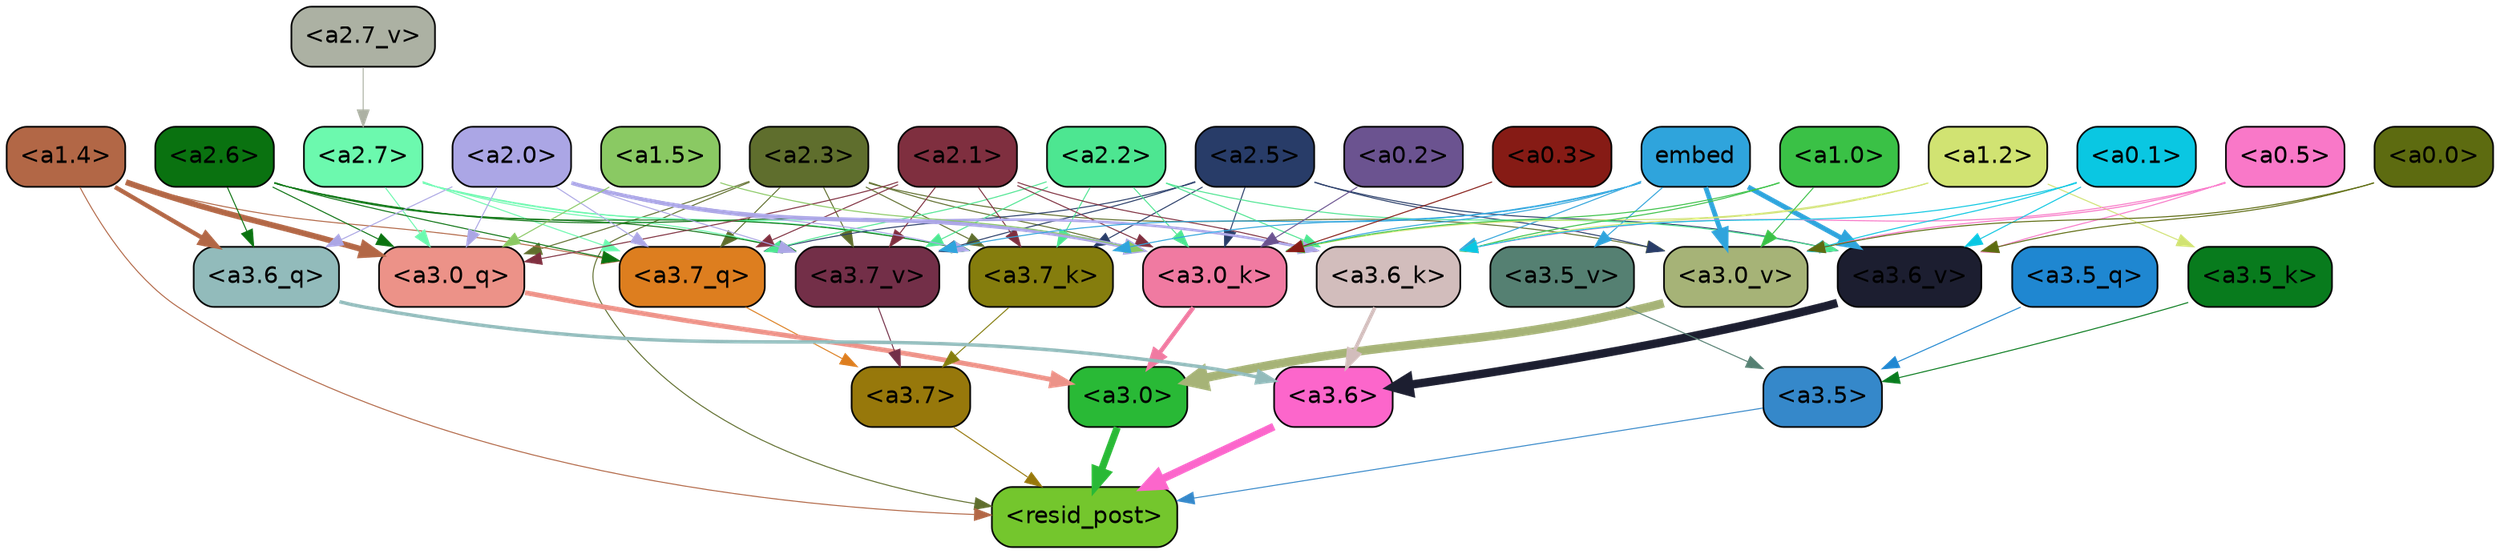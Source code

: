 strict digraph "" {
	graph [bgcolor=transparent,
		layout=dot,
		overlap=false,
		splines=true
	];
	"<a3.7>"	[color=black,
		fillcolor="#97780b",
		fontname=Helvetica,
		shape=box,
		style="filled, rounded"];
	"<resid_post>"	[color=black,
		fillcolor="#74c62d",
		fontname=Helvetica,
		shape=box,
		style="filled, rounded"];
	"<a3.7>" -> "<resid_post>"	[color="#97780b",
		penwidth=0.6];
	"<a3.6>"	[color=black,
		fillcolor="#fc66cb",
		fontname=Helvetica,
		shape=box,
		style="filled, rounded"];
	"<a3.6>" -> "<resid_post>"	[color="#fc66cb",
		penwidth=4.6696330308914185];
	"<a3.5>"	[color=black,
		fillcolor="#3588ca",
		fontname=Helvetica,
		shape=box,
		style="filled, rounded"];
	"<a3.5>" -> "<resid_post>"	[color="#3588ca",
		penwidth=0.6];
	"<a3.0>"	[color=black,
		fillcolor="#29b936",
		fontname=Helvetica,
		shape=box,
		style="filled, rounded"];
	"<a3.0>" -> "<resid_post>"	[color="#29b936",
		penwidth=4.282557368278503];
	"<a2.3>"	[color=black,
		fillcolor="#5f6e2d",
		fontname=Helvetica,
		shape=box,
		style="filled, rounded"];
	"<a2.3>" -> "<resid_post>"	[color="#5f6e2d",
		penwidth=0.6];
	"<a3.7_q>"	[color=black,
		fillcolor="#dd7e1f",
		fontname=Helvetica,
		shape=box,
		style="filled, rounded"];
	"<a2.3>" -> "<a3.7_q>"	[color="#5f6e2d",
		penwidth=0.6];
	"<a3.0_q>"	[color=black,
		fillcolor="#ec9288",
		fontname=Helvetica,
		shape=box,
		style="filled, rounded"];
	"<a2.3>" -> "<a3.0_q>"	[color="#5f6e2d",
		penwidth=0.6];
	"<a3.7_k>"	[color=black,
		fillcolor="#857d0d",
		fontname=Helvetica,
		shape=box,
		style="filled, rounded"];
	"<a2.3>" -> "<a3.7_k>"	[color="#5f6e2d",
		penwidth=0.6];
	"<a3.0_k>"	[color=black,
		fillcolor="#f07aa1",
		fontname=Helvetica,
		shape=box,
		style="filled, rounded"];
	"<a2.3>" -> "<a3.0_k>"	[color="#5f6e2d",
		penwidth=0.6];
	"<a3.7_v>"	[color=black,
		fillcolor="#732f48",
		fontname=Helvetica,
		shape=box,
		style="filled, rounded"];
	"<a2.3>" -> "<a3.7_v>"	[color="#5f6e2d",
		penwidth=0.6];
	"<a3.0_v>"	[color=black,
		fillcolor="#a6b377",
		fontname=Helvetica,
		shape=box,
		style="filled, rounded"];
	"<a2.3>" -> "<a3.0_v>"	[color="#5f6e2d",
		penwidth=0.6];
	"<a1.4>"	[color=black,
		fillcolor="#b26746",
		fontname=Helvetica,
		shape=box,
		style="filled, rounded"];
	"<a1.4>" -> "<resid_post>"	[color="#b26746",
		penwidth=0.6];
	"<a1.4>" -> "<a3.7_q>"	[color="#b26746",
		penwidth=0.6];
	"<a3.6_q>"	[color=black,
		fillcolor="#92bbbb",
		fontname=Helvetica,
		shape=box,
		style="filled, rounded"];
	"<a1.4>" -> "<a3.6_q>"	[color="#b26746",
		penwidth=2.6073555648326874];
	"<a1.4>" -> "<a3.0_q>"	[color="#b26746",
		penwidth=3.4971605762839317];
	"<a3.7_q>" -> "<a3.7>"	[color="#dd7e1f",
		penwidth=0.6];
	"<a3.6_q>" -> "<a3.6>"	[color="#92bbbb",
		penwidth=2.03758105635643];
	"<a3.5_q>"	[color=black,
		fillcolor="#1f87d1",
		fontname=Helvetica,
		shape=box,
		style="filled, rounded"];
	"<a3.5_q>" -> "<a3.5>"	[color="#1f87d1",
		penwidth=0.6];
	"<a3.0_q>" -> "<a3.0>"	[color="#ec9288",
		penwidth=2.8638100624084473];
	"<a3.7_k>" -> "<a3.7>"	[color="#857d0d",
		penwidth=0.6];
	"<a3.6_k>"	[color=black,
		fillcolor="#d2bdbc",
		fontname=Helvetica,
		shape=box,
		style="filled, rounded"];
	"<a3.6_k>" -> "<a3.6>"	[color="#d2bdbc",
		penwidth=2.174198240041733];
	"<a3.5_k>"	[color=black,
		fillcolor="#087b1d",
		fontname=Helvetica,
		shape=box,
		style="filled, rounded"];
	"<a3.5_k>" -> "<a3.5>"	[color="#087b1d",
		penwidth=0.6];
	"<a3.0_k>" -> "<a3.0>"	[color="#f07aa1",
		penwidth=2.6274144649505615];
	"<a3.7_v>" -> "<a3.7>"	[color="#732f48",
		penwidth=0.6];
	"<a3.6_v>"	[color=black,
		fillcolor="#1c1e30",
		fontname=Helvetica,
		shape=box,
		style="filled, rounded"];
	"<a3.6_v>" -> "<a3.6>"	[color="#1c1e30",
		penwidth=5.002329230308533];
	"<a3.5_v>"	[color=black,
		fillcolor="#558072",
		fontname=Helvetica,
		shape=box,
		style="filled, rounded"];
	"<a3.5_v>" -> "<a3.5>"	[color="#558072",
		penwidth=0.6];
	"<a3.0_v>" -> "<a3.0>"	[color="#a6b377",
		penwidth=5.188832879066467];
	"<a2.7>"	[color=black,
		fillcolor="#6cf9ae",
		fontname=Helvetica,
		shape=box,
		style="filled, rounded"];
	"<a2.7>" -> "<a3.7_q>"	[color="#6cf9ae",
		penwidth=0.6];
	"<a2.7>" -> "<a3.0_q>"	[color="#6cf9ae",
		penwidth=0.6];
	"<a2.7>" -> "<a3.7_k>"	[color="#6cf9ae",
		penwidth=0.6];
	"<a2.7>" -> "<a3.0_k>"	[color="#6cf9ae",
		penwidth=0.6];
	"<a2.7>" -> "<a3.7_v>"	[color="#6cf9ae",
		penwidth=0.6];
	"<a2.6>"	[color=black,
		fillcolor="#0a7210",
		fontname=Helvetica,
		shape=box,
		style="filled, rounded"];
	"<a2.6>" -> "<a3.7_q>"	[color="#0a7210",
		penwidth=0.6];
	"<a2.6>" -> "<a3.6_q>"	[color="#0a7210",
		penwidth=0.6];
	"<a2.6>" -> "<a3.0_q>"	[color="#0a7210",
		penwidth=0.6];
	"<a2.6>" -> "<a3.7_k>"	[color="#0a7210",
		penwidth=0.6];
	"<a2.6>" -> "<a3.0_k>"	[color="#0a7210",
		penwidth=0.6];
	"<a2.6>" -> "<a3.7_v>"	[color="#0a7210",
		penwidth=0.6];
	"<a2.5>"	[color=black,
		fillcolor="#283c68",
		fontname=Helvetica,
		shape=box,
		style="filled, rounded"];
	"<a2.5>" -> "<a3.7_q>"	[color="#283c68",
		penwidth=0.6];
	"<a2.5>" -> "<a3.7_k>"	[color="#283c68",
		penwidth=0.6];
	"<a2.5>" -> "<a3.0_k>"	[color="#283c68",
		penwidth=0.6];
	"<a2.5>" -> "<a3.7_v>"	[color="#283c68",
		penwidth=0.6];
	"<a2.5>" -> "<a3.6_v>"	[color="#283c68",
		penwidth=0.6];
	"<a2.5>" -> "<a3.0_v>"	[color="#283c68",
		penwidth=0.6];
	"<a2.2>"	[color=black,
		fillcolor="#4de691",
		fontname=Helvetica,
		shape=box,
		style="filled, rounded"];
	"<a2.2>" -> "<a3.7_q>"	[color="#4de691",
		penwidth=0.6];
	"<a2.2>" -> "<a3.7_k>"	[color="#4de691",
		penwidth=0.6];
	"<a2.2>" -> "<a3.6_k>"	[color="#4de691",
		penwidth=0.6];
	"<a2.2>" -> "<a3.0_k>"	[color="#4de691",
		penwidth=0.6];
	"<a2.2>" -> "<a3.7_v>"	[color="#4de691",
		penwidth=0.6];
	"<a2.2>" -> "<a3.6_v>"	[color="#4de691",
		penwidth=0.6];
	"<a2.1>"	[color=black,
		fillcolor="#7f2f3f",
		fontname=Helvetica,
		shape=box,
		style="filled, rounded"];
	"<a2.1>" -> "<a3.7_q>"	[color="#7f2f3f",
		penwidth=0.6];
	"<a2.1>" -> "<a3.0_q>"	[color="#7f2f3f",
		penwidth=0.6];
	"<a2.1>" -> "<a3.7_k>"	[color="#7f2f3f",
		penwidth=0.6];
	"<a2.1>" -> "<a3.6_k>"	[color="#7f2f3f",
		penwidth=0.6];
	"<a2.1>" -> "<a3.0_k>"	[color="#7f2f3f",
		penwidth=0.6];
	"<a2.1>" -> "<a3.7_v>"	[color="#7f2f3f",
		penwidth=0.6];
	"<a2.0>"	[color=black,
		fillcolor="#aba6e5",
		fontname=Helvetica,
		shape=box,
		style="filled, rounded"];
	"<a2.0>" -> "<a3.7_q>"	[color="#aba6e5",
		penwidth=0.6];
	"<a2.0>" -> "<a3.6_q>"	[color="#aba6e5",
		penwidth=0.6];
	"<a2.0>" -> "<a3.0_q>"	[color="#aba6e5",
		penwidth=0.6];
	"<a2.0>" -> "<a3.7_k>"	[color="#aba6e5",
		penwidth=0.6];
	"<a2.0>" -> "<a3.6_k>"	[color="#aba6e5",
		penwidth=1.5568191409111023];
	"<a2.0>" -> "<a3.0_k>"	[color="#aba6e5",
		penwidth=2.270527422428131];
	"<a2.0>" -> "<a3.7_v>"	[color="#aba6e5",
		penwidth=0.6];
	"<a1.5>"	[color=black,
		fillcolor="#8ac963",
		fontname=Helvetica,
		shape=box,
		style="filled, rounded"];
	"<a1.5>" -> "<a3.0_q>"	[color="#8ac963",
		penwidth=0.6];
	"<a1.5>" -> "<a3.0_k>"	[color="#8ac963",
		penwidth=0.6];
	embed	[color=black,
		fillcolor="#2fa4dc",
		fontname=Helvetica,
		shape=box,
		style="filled, rounded"];
	embed -> "<a3.7_k>"	[color="#2fa4dc",
		penwidth=0.6];
	embed -> "<a3.6_k>"	[color="#2fa4dc",
		penwidth=0.6];
	embed -> "<a3.0_k>"	[color="#2fa4dc",
		penwidth=0.6];
	embed -> "<a3.7_v>"	[color="#2fa4dc",
		penwidth=0.6];
	embed -> "<a3.6_v>"	[color="#2fa4dc",
		penwidth=2.9588699340820312];
	embed -> "<a3.5_v>"	[color="#2fa4dc",
		penwidth=0.6];
	embed -> "<a3.0_v>"	[color="#2fa4dc",
		penwidth=2.8686431646347046];
	"<a1.2>"	[color=black,
		fillcolor="#d1e372",
		fontname=Helvetica,
		shape=box,
		style="filled, rounded"];
	"<a1.2>" -> "<a3.6_k>"	[color="#d1e372",
		penwidth=0.6];
	"<a1.2>" -> "<a3.5_k>"	[color="#d1e372",
		penwidth=0.6];
	"<a1.2>" -> "<a3.0_k>"	[color="#d1e372",
		penwidth=0.6];
	"<a1.0>"	[color=black,
		fillcolor="#3ac146",
		fontname=Helvetica,
		shape=box,
		style="filled, rounded"];
	"<a1.0>" -> "<a3.6_k>"	[color="#3ac146",
		penwidth=0.6];
	"<a1.0>" -> "<a3.0_k>"	[color="#3ac146",
		penwidth=0.6];
	"<a1.0>" -> "<a3.0_v>"	[color="#3ac146",
		penwidth=0.6];
	"<a0.5>"	[color=black,
		fillcolor="#f978c8",
		fontname=Helvetica,
		shape=box,
		style="filled, rounded"];
	"<a0.5>" -> "<a3.6_k>"	[color="#f978c8",
		penwidth=0.6];
	"<a0.5>" -> "<a3.6_v>"	[color="#f978c8",
		penwidth=0.6];
	"<a0.5>" -> "<a3.0_v>"	[color="#f978c8",
		penwidth=0.6421224474906921];
	"<a0.1>"	[color=black,
		fillcolor="#0ac7e2",
		fontname=Helvetica,
		shape=box,
		style="filled, rounded"];
	"<a0.1>" -> "<a3.6_k>"	[color="#0ac7e2",
		penwidth=0.6];
	"<a0.1>" -> "<a3.6_v>"	[color="#0ac7e2",
		penwidth=0.6];
	"<a0.1>" -> "<a3.0_v>"	[color="#0ac7e2",
		penwidth=0.6];
	"<a0.3>"	[color=black,
		fillcolor="#861b15",
		fontname=Helvetica,
		shape=box,
		style="filled, rounded"];
	"<a0.3>" -> "<a3.0_k>"	[color="#861b15",
		penwidth=0.6];
	"<a0.2>"	[color=black,
		fillcolor="#6b5390",
		fontname=Helvetica,
		shape=box,
		style="filled, rounded"];
	"<a0.2>" -> "<a3.0_k>"	[color="#6b5390",
		penwidth=0.6];
	"<a0.0>"	[color=black,
		fillcolor="#5d6b10",
		fontname=Helvetica,
		shape=box,
		style="filled, rounded"];
	"<a0.0>" -> "<a3.6_v>"	[color="#5d6b10",
		penwidth=0.6];
	"<a0.0>" -> "<a3.0_v>"	[color="#5d6b10",
		penwidth=0.6];
	"<a2.7_v>"	[color=black,
		fillcolor="#acb1a3",
		fontname=Helvetica,
		shape=box,
		style="filled, rounded"];
	"<a2.7_v>" -> "<a2.7>"	[color="#acb1a3",
		penwidth=0.6];
}
